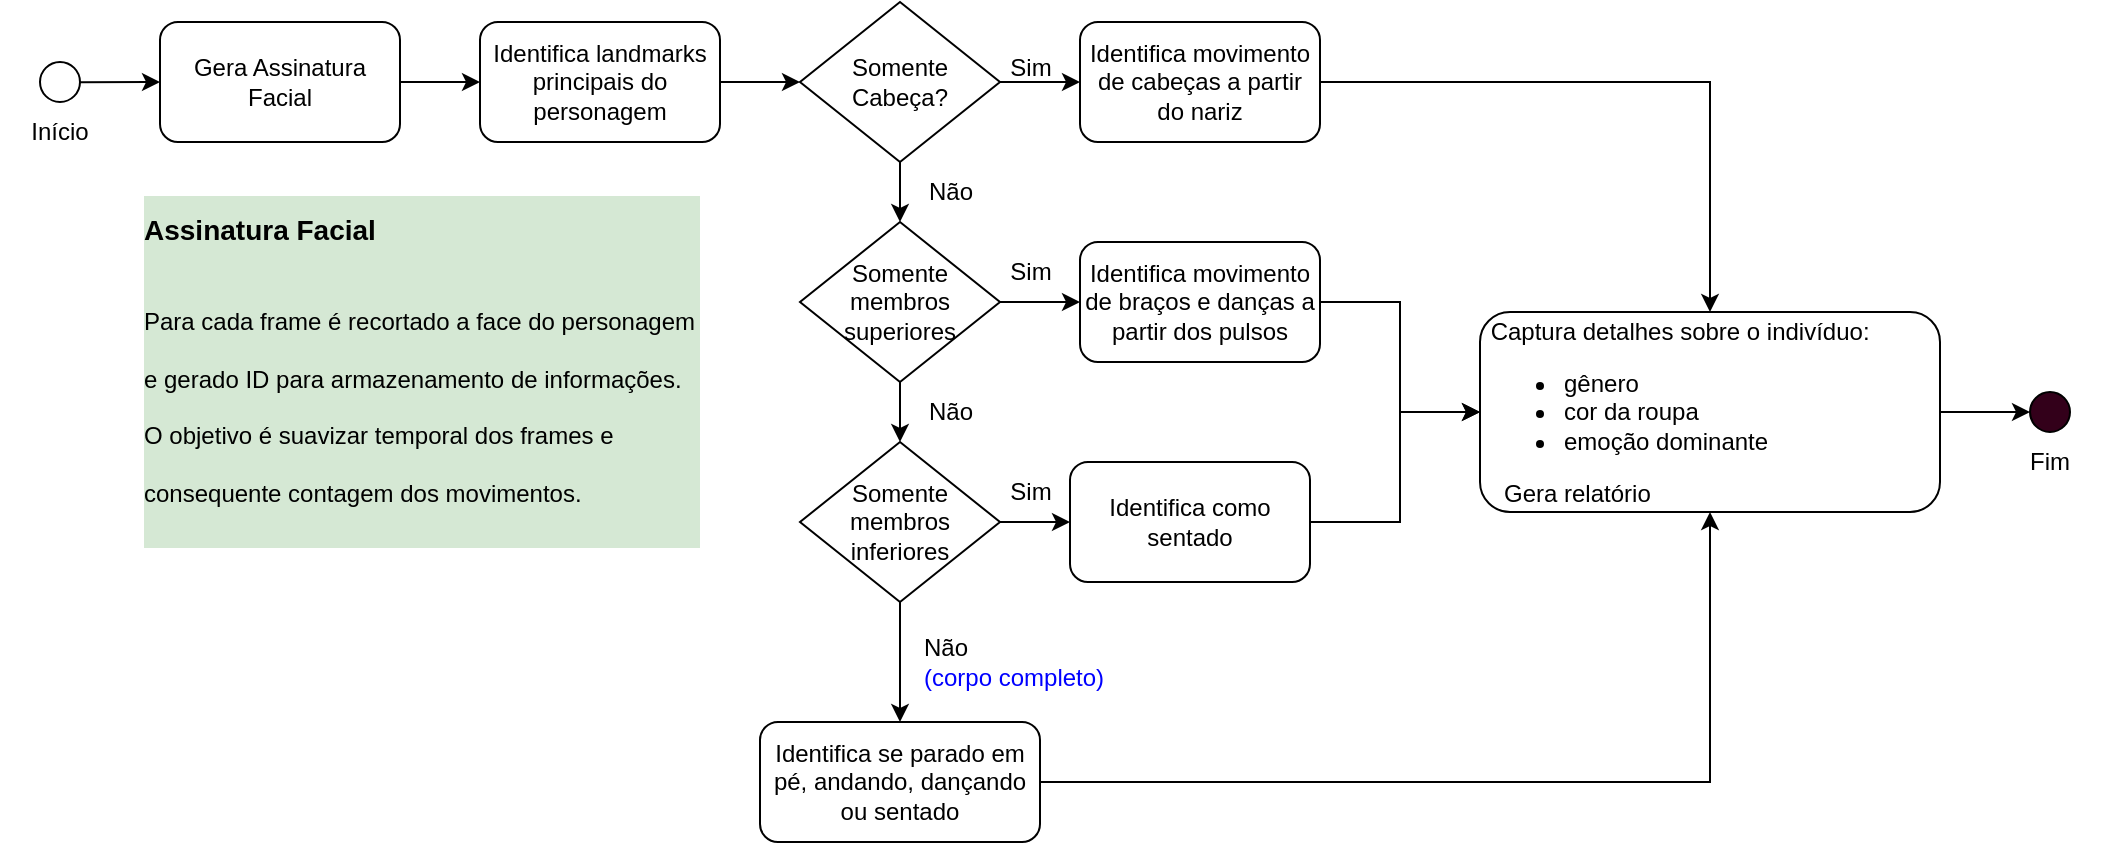 <mxfile version="26.0.11">
  <diagram name="Page-1" id="UORpscCcktTHppDCs9vY">
    <mxGraphModel dx="1434" dy="738" grid="1" gridSize="10" guides="1" tooltips="1" connect="1" arrows="1" fold="1" page="1" pageScale="1" pageWidth="1100" pageHeight="850" math="0" shadow="0">
      <root>
        <mxCell id="0" />
        <mxCell id="1" parent="0" />
        <mxCell id="6ebuS2h9PanVanneXWJN-6" style="edgeStyle=orthogonalEdgeStyle;rounded=0;orthogonalLoop=1;jettySize=auto;html=1;" edge="1" parent="1" source="6ebuS2h9PanVanneXWJN-1" target="6ebuS2h9PanVanneXWJN-5">
          <mxGeometry relative="1" as="geometry" />
        </mxCell>
        <mxCell id="6ebuS2h9PanVanneXWJN-1" value="Gera Assinatura Facial" style="rounded=1;whiteSpace=wrap;html=1;" vertex="1" parent="1">
          <mxGeometry x="90" y="90" width="120" height="60" as="geometry" />
        </mxCell>
        <mxCell id="6ebuS2h9PanVanneXWJN-3" value="" style="endArrow=classic;html=1;rounded=0;entryX=0;entryY=0.5;entryDx=0;entryDy=0;" edge="1" parent="1" source="6ebuS2h9PanVanneXWJN-2" target="6ebuS2h9PanVanneXWJN-1">
          <mxGeometry width="50" height="50" relative="1" as="geometry">
            <mxPoint x="40" y="120" as="sourcePoint" />
            <mxPoint x="90" y="70" as="targetPoint" />
          </mxGeometry>
        </mxCell>
        <mxCell id="6ebuS2h9PanVanneXWJN-9" style="edgeStyle=orthogonalEdgeStyle;rounded=0;orthogonalLoop=1;jettySize=auto;html=1;entryX=0;entryY=0.5;entryDx=0;entryDy=0;" edge="1" parent="1" source="6ebuS2h9PanVanneXWJN-5" target="6ebuS2h9PanVanneXWJN-8">
          <mxGeometry relative="1" as="geometry" />
        </mxCell>
        <mxCell id="6ebuS2h9PanVanneXWJN-5" value="Identifica landmarks principais do personagem" style="rounded=1;whiteSpace=wrap;html=1;" vertex="1" parent="1">
          <mxGeometry x="250" y="90" width="120" height="60" as="geometry" />
        </mxCell>
        <mxCell id="6ebuS2h9PanVanneXWJN-7" value="Início" style="text;html=1;align=center;verticalAlign=middle;whiteSpace=wrap;rounded=0;" vertex="1" parent="1">
          <mxGeometry x="10" y="130" width="60" height="30" as="geometry" />
        </mxCell>
        <mxCell id="6ebuS2h9PanVanneXWJN-13" style="edgeStyle=orthogonalEdgeStyle;rounded=0;orthogonalLoop=1;jettySize=auto;html=1;entryX=0;entryY=0.5;entryDx=0;entryDy=0;" edge="1" parent="1" source="6ebuS2h9PanVanneXWJN-8" target="6ebuS2h9PanVanneXWJN-12">
          <mxGeometry relative="1" as="geometry" />
        </mxCell>
        <mxCell id="6ebuS2h9PanVanneXWJN-15" style="edgeStyle=orthogonalEdgeStyle;rounded=0;orthogonalLoop=1;jettySize=auto;html=1;" edge="1" parent="1" source="6ebuS2h9PanVanneXWJN-8">
          <mxGeometry relative="1" as="geometry">
            <mxPoint x="460" y="190" as="targetPoint" />
          </mxGeometry>
        </mxCell>
        <mxCell id="6ebuS2h9PanVanneXWJN-8" value="Somente Cabeça?" style="rhombus;whiteSpace=wrap;html=1;" vertex="1" parent="1">
          <mxGeometry x="410" y="80" width="100" height="80" as="geometry" />
        </mxCell>
        <mxCell id="6ebuS2h9PanVanneXWJN-10" value="" style="endArrow=classic;html=1;rounded=0;entryX=0;entryY=0.5;entryDx=0;entryDy=0;" edge="1" parent="1" target="6ebuS2h9PanVanneXWJN-2">
          <mxGeometry width="50" height="50" relative="1" as="geometry">
            <mxPoint x="40" y="120" as="sourcePoint" />
            <mxPoint x="90" y="120" as="targetPoint" />
          </mxGeometry>
        </mxCell>
        <mxCell id="6ebuS2h9PanVanneXWJN-2" value="" style="ellipse;whiteSpace=wrap;html=1;aspect=fixed;" vertex="1" parent="1">
          <mxGeometry x="30" y="110" width="20" height="20" as="geometry" />
        </mxCell>
        <mxCell id="6ebuS2h9PanVanneXWJN-31" style="edgeStyle=orthogonalEdgeStyle;rounded=0;orthogonalLoop=1;jettySize=auto;html=1;" edge="1" parent="1" source="6ebuS2h9PanVanneXWJN-12" target="6ebuS2h9PanVanneXWJN-30">
          <mxGeometry relative="1" as="geometry" />
        </mxCell>
        <mxCell id="6ebuS2h9PanVanneXWJN-12" value="Identifica movimento de cabeças a partir do nariz" style="rounded=1;whiteSpace=wrap;html=1;" vertex="1" parent="1">
          <mxGeometry x="550" y="90" width="120" height="60" as="geometry" />
        </mxCell>
        <mxCell id="6ebuS2h9PanVanneXWJN-14" value="Sim" style="text;html=1;align=center;verticalAlign=middle;resizable=0;points=[];autosize=1;strokeColor=none;fillColor=none;" vertex="1" parent="1">
          <mxGeometry x="505" y="98" width="40" height="30" as="geometry" />
        </mxCell>
        <mxCell id="6ebuS2h9PanVanneXWJN-16" value="Não" style="text;html=1;align=center;verticalAlign=middle;resizable=0;points=[];autosize=1;strokeColor=none;fillColor=none;" vertex="1" parent="1">
          <mxGeometry x="460" y="160" width="50" height="30" as="geometry" />
        </mxCell>
        <mxCell id="6ebuS2h9PanVanneXWJN-19" style="edgeStyle=orthogonalEdgeStyle;rounded=0;orthogonalLoop=1;jettySize=auto;html=1;entryX=0;entryY=0.5;entryDx=0;entryDy=0;" edge="1" parent="1" source="6ebuS2h9PanVanneXWJN-17" target="6ebuS2h9PanVanneXWJN-18">
          <mxGeometry relative="1" as="geometry" />
        </mxCell>
        <mxCell id="6ebuS2h9PanVanneXWJN-22" style="edgeStyle=orthogonalEdgeStyle;rounded=0;orthogonalLoop=1;jettySize=auto;html=1;entryX=0.5;entryY=0;entryDx=0;entryDy=0;" edge="1" parent="1" source="6ebuS2h9PanVanneXWJN-17" target="6ebuS2h9PanVanneXWJN-20">
          <mxGeometry relative="1" as="geometry" />
        </mxCell>
        <mxCell id="6ebuS2h9PanVanneXWJN-17" value="Somente membros superiores" style="rhombus;whiteSpace=wrap;html=1;" vertex="1" parent="1">
          <mxGeometry x="410" y="190" width="100" height="80" as="geometry" />
        </mxCell>
        <mxCell id="6ebuS2h9PanVanneXWJN-32" value="" style="edgeStyle=orthogonalEdgeStyle;rounded=0;orthogonalLoop=1;jettySize=auto;html=1;" edge="1" parent="1" source="6ebuS2h9PanVanneXWJN-18" target="6ebuS2h9PanVanneXWJN-30">
          <mxGeometry relative="1" as="geometry" />
        </mxCell>
        <mxCell id="6ebuS2h9PanVanneXWJN-18" value="Identifica movimento de braços e danças a partir dos pulsos" style="rounded=1;whiteSpace=wrap;html=1;" vertex="1" parent="1">
          <mxGeometry x="550" y="200" width="120" height="60" as="geometry" />
        </mxCell>
        <mxCell id="6ebuS2h9PanVanneXWJN-25" style="edgeStyle=orthogonalEdgeStyle;rounded=0;orthogonalLoop=1;jettySize=auto;html=1;entryX=0;entryY=0.5;entryDx=0;entryDy=0;" edge="1" parent="1" source="6ebuS2h9PanVanneXWJN-20" target="6ebuS2h9PanVanneXWJN-24">
          <mxGeometry relative="1" as="geometry" />
        </mxCell>
        <mxCell id="6ebuS2h9PanVanneXWJN-28" style="edgeStyle=orthogonalEdgeStyle;rounded=0;orthogonalLoop=1;jettySize=auto;html=1;entryX=0.5;entryY=0;entryDx=0;entryDy=0;" edge="1" parent="1" source="6ebuS2h9PanVanneXWJN-20" target="6ebuS2h9PanVanneXWJN-27">
          <mxGeometry relative="1" as="geometry" />
        </mxCell>
        <mxCell id="6ebuS2h9PanVanneXWJN-20" value="Somente membros inferiores" style="rhombus;whiteSpace=wrap;html=1;" vertex="1" parent="1">
          <mxGeometry x="410" y="300" width="100" height="80" as="geometry" />
        </mxCell>
        <mxCell id="6ebuS2h9PanVanneXWJN-21" value="Sim" style="text;html=1;align=center;verticalAlign=middle;resizable=0;points=[];autosize=1;strokeColor=none;fillColor=none;" vertex="1" parent="1">
          <mxGeometry x="505" y="200" width="40" height="30" as="geometry" />
        </mxCell>
        <mxCell id="6ebuS2h9PanVanneXWJN-23" value="Não" style="text;html=1;align=center;verticalAlign=middle;resizable=0;points=[];autosize=1;strokeColor=none;fillColor=none;" vertex="1" parent="1">
          <mxGeometry x="460" y="270" width="50" height="30" as="geometry" />
        </mxCell>
        <mxCell id="6ebuS2h9PanVanneXWJN-33" value="" style="edgeStyle=orthogonalEdgeStyle;rounded=0;orthogonalLoop=1;jettySize=auto;html=1;" edge="1" parent="1" source="6ebuS2h9PanVanneXWJN-24" target="6ebuS2h9PanVanneXWJN-30">
          <mxGeometry relative="1" as="geometry">
            <Array as="points">
              <mxPoint x="710" y="340" />
              <mxPoint x="710" y="285" />
            </Array>
          </mxGeometry>
        </mxCell>
        <mxCell id="6ebuS2h9PanVanneXWJN-24" value="Identifica como sentado" style="rounded=1;whiteSpace=wrap;html=1;" vertex="1" parent="1">
          <mxGeometry x="545" y="310" width="120" height="60" as="geometry" />
        </mxCell>
        <mxCell id="6ebuS2h9PanVanneXWJN-26" value="Sim" style="text;html=1;align=center;verticalAlign=middle;resizable=0;points=[];autosize=1;strokeColor=none;fillColor=none;" vertex="1" parent="1">
          <mxGeometry x="505" y="310" width="40" height="30" as="geometry" />
        </mxCell>
        <mxCell id="6ebuS2h9PanVanneXWJN-34" style="edgeStyle=orthogonalEdgeStyle;rounded=0;orthogonalLoop=1;jettySize=auto;html=1;entryX=0.5;entryY=1;entryDx=0;entryDy=0;" edge="1" parent="1" source="6ebuS2h9PanVanneXWJN-27" target="6ebuS2h9PanVanneXWJN-30">
          <mxGeometry relative="1" as="geometry" />
        </mxCell>
        <mxCell id="6ebuS2h9PanVanneXWJN-27" value="Identifica se parado em pé, andando, dançando ou sentado" style="rounded=1;whiteSpace=wrap;html=1;" vertex="1" parent="1">
          <mxGeometry x="390" y="440" width="140" height="60" as="geometry" />
        </mxCell>
        <mxCell id="6ebuS2h9PanVanneXWJN-29" value="Não&amp;nbsp;&lt;div&gt;&lt;font style=&quot;color: rgb(0, 0, 255);&quot;&gt;(corpo completo)&lt;/font&gt;&lt;/div&gt;" style="text;html=1;align=left;verticalAlign=middle;resizable=0;points=[];autosize=1;strokeColor=none;fillColor=none;" vertex="1" parent="1">
          <mxGeometry x="470" y="390" width="110" height="40" as="geometry" />
        </mxCell>
        <mxCell id="6ebuS2h9PanVanneXWJN-40" style="edgeStyle=orthogonalEdgeStyle;rounded=0;orthogonalLoop=1;jettySize=auto;html=1;entryX=0;entryY=0.5;entryDx=0;entryDy=0;" edge="1" parent="1" source="6ebuS2h9PanVanneXWJN-30" target="6ebuS2h9PanVanneXWJN-36">
          <mxGeometry relative="1" as="geometry" />
        </mxCell>
        <mxCell id="6ebuS2h9PanVanneXWJN-30" value="&amp;nbsp;Captura detalhes sobre o indivíduo:&lt;div&gt;&lt;ul&gt;&lt;li&gt;gênero&lt;/li&gt;&lt;li&gt;cor da roupa&lt;/li&gt;&lt;li&gt;emoção dominante&lt;/li&gt;&lt;/ul&gt;&lt;div&gt;&amp;nbsp; &amp;nbsp;Gera relatório&lt;/div&gt;&lt;/div&gt;" style="rounded=1;whiteSpace=wrap;html=1;align=left;" vertex="1" parent="1">
          <mxGeometry x="750" y="235" width="230" height="100" as="geometry" />
        </mxCell>
        <mxCell id="6ebuS2h9PanVanneXWJN-35" value="&lt;h1 style=&quot;margin-top: 0px;&quot;&gt;&lt;span style=&quot;color: light-dark(rgb(0, 0, 0), rgb(255, 255, 255));&quot;&gt;&lt;font style=&quot;font-size: 14px;&quot;&gt;Assinatura Facial&lt;/font&gt;&lt;/span&gt;&lt;/h1&gt;&lt;h1 style=&quot;margin-top: 0px;&quot;&gt;&lt;span style=&quot;background-color: light-dark(rgb(213, 232, 212), rgb(31, 47, 30)); color: light-dark(rgb(0, 0, 0), rgb(255, 255, 255)); font-size: 12px; font-weight: normal;&quot;&gt;Para cada frame é recortado a face do personagem e gerado ID para armazenamento de informações. O objetivo é suavizar temporal dos frames e consequente contagem dos movimentos.&lt;/span&gt;&lt;/h1&gt;" style="text;html=1;whiteSpace=wrap;overflow=hidden;rounded=0;labelBackgroundColor=#D5E8D4;" vertex="1" parent="1">
          <mxGeometry x="80" y="170" width="280" height="180" as="geometry" />
        </mxCell>
        <mxCell id="6ebuS2h9PanVanneXWJN-36" value="" style="ellipse;whiteSpace=wrap;html=1;aspect=fixed;labelBackgroundColor=#33001A;fillColor=#33001A;" vertex="1" parent="1">
          <mxGeometry x="1025" y="275" width="20" height="20" as="geometry" />
        </mxCell>
        <mxCell id="6ebuS2h9PanVanneXWJN-38" value="Fim" style="text;html=1;align=center;verticalAlign=middle;whiteSpace=wrap;rounded=0;" vertex="1" parent="1">
          <mxGeometry x="1005" y="295" width="60" height="30" as="geometry" />
        </mxCell>
      </root>
    </mxGraphModel>
  </diagram>
</mxfile>
